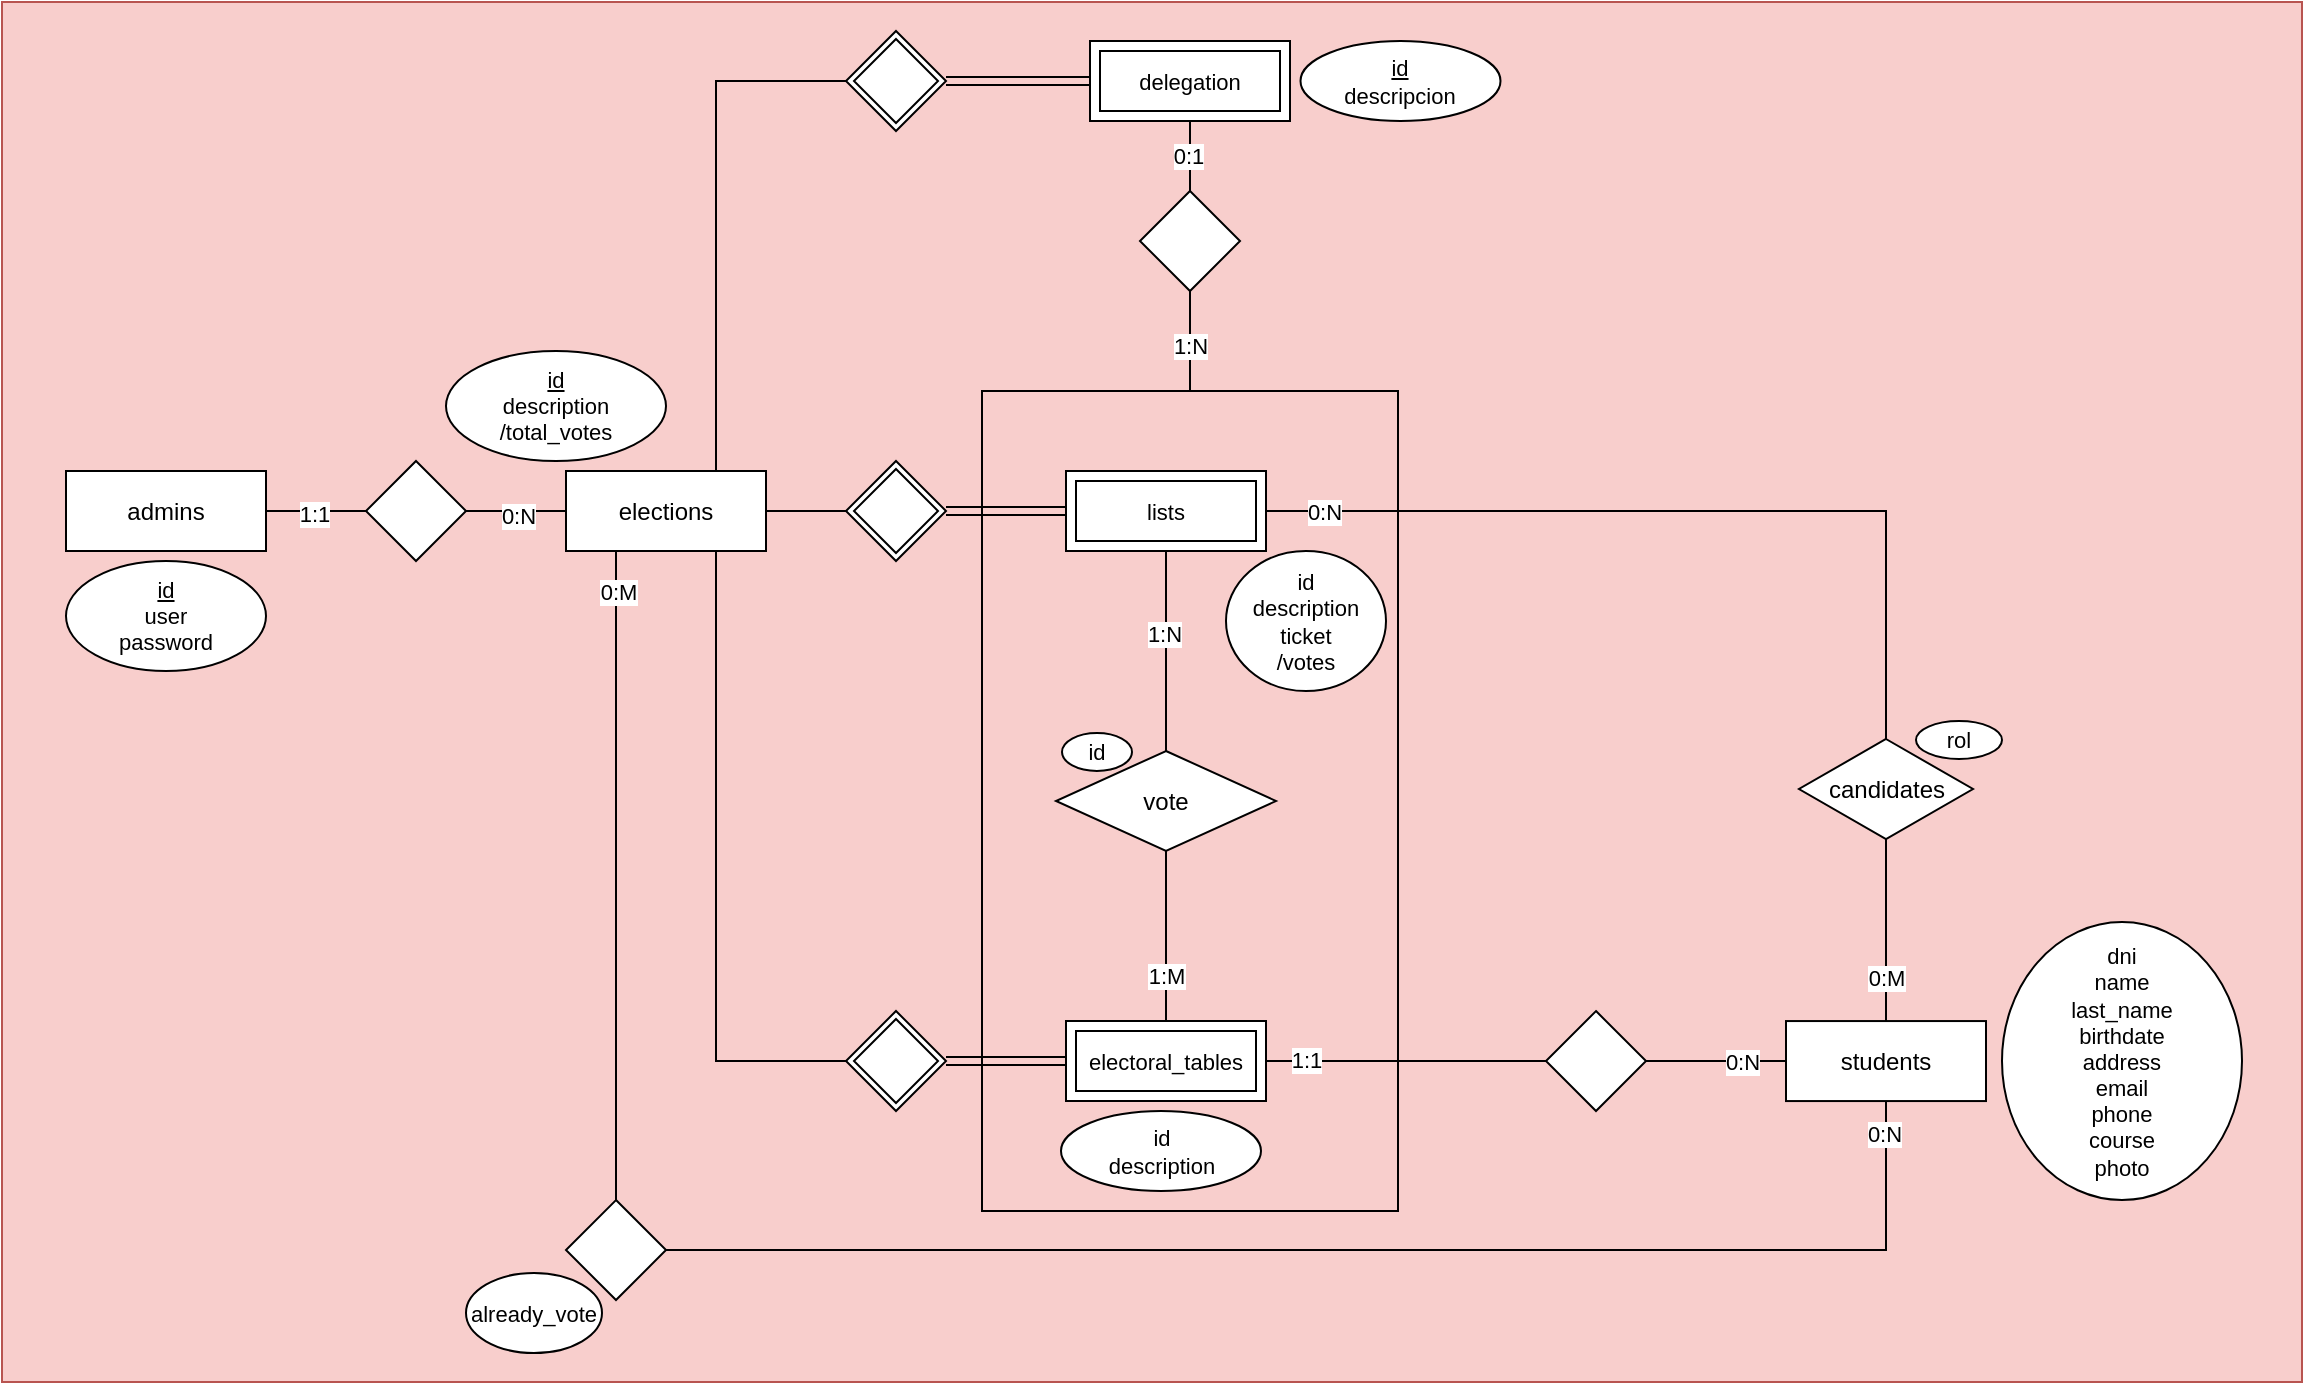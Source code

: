 <mxfile version="21.7.0" type="device">
  <diagram name="Page-1" id="7A1iHCqv51JrM2e4dZmv">
    <mxGraphModel dx="1509" dy="789" grid="1" gridSize="10" guides="1" tooltips="1" connect="1" arrows="1" fold="1" page="1" pageScale="1" pageWidth="1169" pageHeight="1654" math="0" shadow="0">
      <root>
        <mxCell id="0" />
        <mxCell id="1" parent="0" />
        <mxCell id="K8ZM4b4m8Fk_M9in6OdO-9" value="" style="rounded=0;whiteSpace=wrap;html=1;fillColor=#f8cecc;strokeColor=#b85450;" vertex="1" parent="1">
          <mxGeometry x="9" y="10" width="1150" height="690" as="geometry" />
        </mxCell>
        <mxCell id="J_Oq4NjQ-6y3jhpwggzi-102" value="" style="rounded=0;whiteSpace=wrap;html=1;fontFamily=Helvetica;fontSize=11;fillColor=none;" parent="1" vertex="1">
          <mxGeometry x="499" y="204.5" width="208" height="410" as="geometry" />
        </mxCell>
        <mxCell id="J_Oq4NjQ-6y3jhpwggzi-1" value="admins" style="whiteSpace=wrap;html=1;align=center;" parent="1" vertex="1">
          <mxGeometry x="41" y="244.5" width="100" height="40" as="geometry" />
        </mxCell>
        <mxCell id="J_Oq4NjQ-6y3jhpwggzi-8" style="edgeStyle=orthogonalEdgeStyle;rounded=0;orthogonalLoop=1;jettySize=auto;html=1;exitX=0;exitY=0.5;exitDx=0;exitDy=0;entryX=1;entryY=0.5;entryDx=0;entryDy=0;endArrow=none;endFill=0;" parent="1" source="J_Oq4NjQ-6y3jhpwggzi-2" target="J_Oq4NjQ-6y3jhpwggzi-1" edge="1">
          <mxGeometry relative="1" as="geometry" />
        </mxCell>
        <mxCell id="J_Oq4NjQ-6y3jhpwggzi-36" value="1:1" style="edgeLabel;html=1;align=center;verticalAlign=middle;resizable=0;points=[];fontSize=11;fontFamily=Helvetica;fontColor=default;" parent="J_Oq4NjQ-6y3jhpwggzi-8" vertex="1" connectable="0">
          <mxGeometry x="0.04" y="1" relative="1" as="geometry">
            <mxPoint as="offset" />
          </mxGeometry>
        </mxCell>
        <mxCell id="J_Oq4NjQ-6y3jhpwggzi-9" style="edgeStyle=orthogonalEdgeStyle;shape=connector;rounded=0;orthogonalLoop=1;jettySize=auto;html=1;exitX=1;exitY=0.5;exitDx=0;exitDy=0;entryX=0;entryY=0.5;entryDx=0;entryDy=0;labelBackgroundColor=default;strokeColor=default;fontFamily=Helvetica;fontSize=11;fontColor=default;endArrow=none;endFill=0;" parent="1" source="J_Oq4NjQ-6y3jhpwggzi-2" target="J_Oq4NjQ-6y3jhpwggzi-3" edge="1">
          <mxGeometry relative="1" as="geometry" />
        </mxCell>
        <mxCell id="J_Oq4NjQ-6y3jhpwggzi-37" value="0:N" style="edgeLabel;html=1;align=center;verticalAlign=middle;resizable=0;points=[];fontSize=11;fontFamily=Helvetica;fontColor=default;" parent="J_Oq4NjQ-6y3jhpwggzi-9" vertex="1" connectable="0">
          <mxGeometry x="0.033" y="-2" relative="1" as="geometry">
            <mxPoint as="offset" />
          </mxGeometry>
        </mxCell>
        <mxCell id="J_Oq4NjQ-6y3jhpwggzi-2" value="" style="shape=rhombus;perimeter=rhombusPerimeter;whiteSpace=wrap;html=1;align=center;" parent="1" vertex="1">
          <mxGeometry x="191" y="239.5" width="50" height="50" as="geometry" />
        </mxCell>
        <mxCell id="J_Oq4NjQ-6y3jhpwggzi-20" style="edgeStyle=orthogonalEdgeStyle;shape=connector;rounded=0;orthogonalLoop=1;jettySize=auto;html=1;exitX=1;exitY=0.5;exitDx=0;exitDy=0;entryX=0;entryY=0.5;entryDx=0;entryDy=0;labelBackgroundColor=default;strokeColor=default;fontFamily=Helvetica;fontSize=11;fontColor=default;endArrow=none;endFill=0;" parent="1" source="J_Oq4NjQ-6y3jhpwggzi-3" target="J_Oq4NjQ-6y3jhpwggzi-19" edge="1">
          <mxGeometry relative="1" as="geometry" />
        </mxCell>
        <mxCell id="J_Oq4NjQ-6y3jhpwggzi-82" style="edgeStyle=orthogonalEdgeStyle;shape=connector;rounded=0;orthogonalLoop=1;jettySize=auto;html=1;exitX=0.75;exitY=0;exitDx=0;exitDy=0;entryX=0;entryY=0.5;entryDx=0;entryDy=0;labelBackgroundColor=default;strokeColor=default;fontFamily=Helvetica;fontSize=11;fontColor=default;endArrow=none;endFill=0;" parent="1" source="J_Oq4NjQ-6y3jhpwggzi-3" target="J_Oq4NjQ-6y3jhpwggzi-81" edge="1">
          <mxGeometry relative="1" as="geometry" />
        </mxCell>
        <mxCell id="J_Oq4NjQ-6y3jhpwggzi-113" style="edgeStyle=orthogonalEdgeStyle;shape=connector;rounded=0;orthogonalLoop=1;jettySize=auto;html=1;exitX=0.75;exitY=1;exitDx=0;exitDy=0;entryX=0;entryY=0.5;entryDx=0;entryDy=0;labelBackgroundColor=default;strokeColor=default;fontFamily=Helvetica;fontSize=11;fontColor=default;endArrow=none;endFill=0;" parent="1" source="J_Oq4NjQ-6y3jhpwggzi-3" target="J_Oq4NjQ-6y3jhpwggzi-31" edge="1">
          <mxGeometry relative="1" as="geometry" />
        </mxCell>
        <mxCell id="K8ZM4b4m8Fk_M9in6OdO-3" style="edgeStyle=orthogonalEdgeStyle;rounded=0;orthogonalLoop=1;jettySize=auto;html=1;exitX=0.25;exitY=1;exitDx=0;exitDy=0;entryX=0.5;entryY=0;entryDx=0;entryDy=0;endArrow=none;endFill=0;" edge="1" parent="1" source="J_Oq4NjQ-6y3jhpwggzi-3" target="K8ZM4b4m8Fk_M9in6OdO-2">
          <mxGeometry relative="1" as="geometry" />
        </mxCell>
        <mxCell id="K8ZM4b4m8Fk_M9in6OdO-6" value="0:M" style="edgeLabel;html=1;align=center;verticalAlign=middle;resizable=0;points=[];" vertex="1" connectable="0" parent="K8ZM4b4m8Fk_M9in6OdO-3">
          <mxGeometry x="-0.877" y="1" relative="1" as="geometry">
            <mxPoint as="offset" />
          </mxGeometry>
        </mxCell>
        <mxCell id="J_Oq4NjQ-6y3jhpwggzi-3" value="elections" style="whiteSpace=wrap;html=1;align=center;" parent="1" vertex="1">
          <mxGeometry x="291" y="244.5" width="100" height="40" as="geometry" />
        </mxCell>
        <mxCell id="J_Oq4NjQ-6y3jhpwggzi-26" style="edgeStyle=orthogonalEdgeStyle;shape=connector;rounded=0;orthogonalLoop=1;jettySize=auto;html=1;exitX=1;exitY=0.5;exitDx=0;exitDy=0;entryX=0;entryY=0.5;entryDx=0;entryDy=0;labelBackgroundColor=default;strokeColor=default;fontFamily=Helvetica;fontSize=11;fontColor=default;endArrow=none;endFill=0;" parent="1" source="J_Oq4NjQ-6y3jhpwggzi-30" target="J_Oq4NjQ-6y3jhpwggzi-25" edge="1">
          <mxGeometry relative="1" as="geometry">
            <mxPoint x="516" y="515.53" as="sourcePoint" />
          </mxGeometry>
        </mxCell>
        <mxCell id="J_Oq4NjQ-6y3jhpwggzi-38" value="1:1" style="edgeLabel;html=1;align=center;verticalAlign=middle;resizable=0;points=[];fontSize=11;fontFamily=Helvetica;fontColor=default;" parent="J_Oq4NjQ-6y3jhpwggzi-26" vertex="1" connectable="0">
          <mxGeometry x="-0.19" y="1" relative="1" as="geometry">
            <mxPoint x="-37" as="offset" />
          </mxGeometry>
        </mxCell>
        <mxCell id="J_Oq4NjQ-6y3jhpwggzi-22" style="edgeStyle=orthogonalEdgeStyle;shape=link;rounded=0;orthogonalLoop=1;jettySize=auto;html=1;exitX=1;exitY=0.5;exitDx=0;exitDy=0;entryX=0;entryY=0.5;entryDx=0;entryDy=0;labelBackgroundColor=default;strokeColor=default;fontFamily=Helvetica;fontSize=11;fontColor=default;endArrow=none;endFill=0;" parent="1" source="J_Oq4NjQ-6y3jhpwggzi-19" target="J_Oq4NjQ-6y3jhpwggzi-21" edge="1">
          <mxGeometry relative="1" as="geometry" />
        </mxCell>
        <mxCell id="J_Oq4NjQ-6y3jhpwggzi-19" value="" style="shape=rhombus;double=1;perimeter=rhombusPerimeter;whiteSpace=wrap;html=1;align=center;fontFamily=Helvetica;fontSize=11;fontColor=default;" parent="1" vertex="1">
          <mxGeometry x="431" y="239.5" width="50" height="50" as="geometry" />
        </mxCell>
        <mxCell id="J_Oq4NjQ-6y3jhpwggzi-21" value="lists" style="shape=ext;margin=3;double=1;whiteSpace=wrap;html=1;align=center;fontFamily=Helvetica;fontSize=11;fontColor=default;" parent="1" vertex="1">
          <mxGeometry x="541" y="244.5" width="100" height="40" as="geometry" />
        </mxCell>
        <mxCell id="J_Oq4NjQ-6y3jhpwggzi-24" value="students" style="whiteSpace=wrap;html=1;align=center;" parent="1" vertex="1">
          <mxGeometry x="901" y="519.53" width="100" height="40" as="geometry" />
        </mxCell>
        <mxCell id="J_Oq4NjQ-6y3jhpwggzi-27" style="edgeStyle=orthogonalEdgeStyle;shape=connector;rounded=0;orthogonalLoop=1;jettySize=auto;html=1;exitX=1;exitY=0.5;exitDx=0;exitDy=0;entryX=0;entryY=0.5;entryDx=0;entryDy=0;labelBackgroundColor=default;strokeColor=default;fontFamily=Helvetica;fontSize=11;fontColor=default;endArrow=none;endFill=0;" parent="1" source="J_Oq4NjQ-6y3jhpwggzi-25" target="J_Oq4NjQ-6y3jhpwggzi-24" edge="1">
          <mxGeometry relative="1" as="geometry" />
        </mxCell>
        <mxCell id="J_Oq4NjQ-6y3jhpwggzi-39" value="0:N" style="edgeLabel;html=1;align=center;verticalAlign=middle;resizable=0;points=[];fontSize=11;fontFamily=Helvetica;fontColor=default;" parent="J_Oq4NjQ-6y3jhpwggzi-27" vertex="1" connectable="0">
          <mxGeometry x="0.121" relative="1" as="geometry">
            <mxPoint x="9" as="offset" />
          </mxGeometry>
        </mxCell>
        <mxCell id="J_Oq4NjQ-6y3jhpwggzi-25" value="" style="shape=rhombus;perimeter=rhombusPerimeter;whiteSpace=wrap;html=1;align=center;" parent="1" vertex="1">
          <mxGeometry x="781" y="514.53" width="50" height="50" as="geometry" />
        </mxCell>
        <mxCell id="J_Oq4NjQ-6y3jhpwggzi-30" value="electoral_tables" style="shape=ext;margin=3;double=1;whiteSpace=wrap;html=1;align=center;fontFamily=Helvetica;fontSize=11;fontColor=default;" parent="1" vertex="1">
          <mxGeometry x="541" y="519.5" width="100" height="40" as="geometry" />
        </mxCell>
        <mxCell id="J_Oq4NjQ-6y3jhpwggzi-33" style="edgeStyle=orthogonalEdgeStyle;shape=link;rounded=0;orthogonalLoop=1;jettySize=auto;html=1;exitX=1;exitY=0.5;exitDx=0;exitDy=0;entryX=0;entryY=0.5;entryDx=0;entryDy=0;labelBackgroundColor=default;strokeColor=default;fontFamily=Helvetica;fontSize=11;fontColor=default;endArrow=none;endFill=0;" parent="1" source="J_Oq4NjQ-6y3jhpwggzi-31" target="J_Oq4NjQ-6y3jhpwggzi-30" edge="1">
          <mxGeometry relative="1" as="geometry" />
        </mxCell>
        <mxCell id="J_Oq4NjQ-6y3jhpwggzi-31" value="" style="shape=rhombus;double=1;perimeter=rhombusPerimeter;whiteSpace=wrap;html=1;align=center;fontFamily=Helvetica;fontSize=11;fontColor=default;" parent="1" vertex="1">
          <mxGeometry x="431" y="514.5" width="50" height="50" as="geometry" />
        </mxCell>
        <mxCell id="J_Oq4NjQ-6y3jhpwggzi-44" style="edgeStyle=orthogonalEdgeStyle;shape=connector;rounded=0;orthogonalLoop=1;jettySize=auto;html=1;exitX=0.5;exitY=0;exitDx=0;exitDy=0;entryX=1;entryY=0.5;entryDx=0;entryDy=0;labelBackgroundColor=default;strokeColor=default;fontFamily=Helvetica;fontSize=11;fontColor=default;endArrow=none;endFill=0;" parent="1" source="J_Oq4NjQ-6y3jhpwggzi-41" target="J_Oq4NjQ-6y3jhpwggzi-21" edge="1">
          <mxGeometry relative="1" as="geometry" />
        </mxCell>
        <mxCell id="J_Oq4NjQ-6y3jhpwggzi-45" value="0:N" style="edgeLabel;html=1;align=center;verticalAlign=middle;resizable=0;points=[];fontSize=11;fontFamily=Helvetica;fontColor=default;" parent="J_Oq4NjQ-6y3jhpwggzi-44" vertex="1" connectable="0">
          <mxGeometry x="0.257" y="1" relative="1" as="geometry">
            <mxPoint x="-129" y="-1" as="offset" />
          </mxGeometry>
        </mxCell>
        <mxCell id="J_Oq4NjQ-6y3jhpwggzi-100" style="edgeStyle=orthogonalEdgeStyle;shape=connector;rounded=0;orthogonalLoop=1;jettySize=auto;html=1;exitX=0.5;exitY=1;exitDx=0;exitDy=0;entryX=0.5;entryY=0;entryDx=0;entryDy=0;labelBackgroundColor=default;strokeColor=default;fontFamily=Helvetica;fontSize=11;fontColor=default;endArrow=none;endFill=0;" parent="1" source="J_Oq4NjQ-6y3jhpwggzi-41" target="J_Oq4NjQ-6y3jhpwggzi-24" edge="1">
          <mxGeometry relative="1" as="geometry" />
        </mxCell>
        <mxCell id="J_Oq4NjQ-6y3jhpwggzi-101" value="0:M" style="edgeLabel;html=1;align=center;verticalAlign=middle;resizable=0;points=[];fontSize=11;fontFamily=Helvetica;fontColor=default;" parent="J_Oq4NjQ-6y3jhpwggzi-100" vertex="1" connectable="0">
          <mxGeometry x="-0.283" relative="1" as="geometry">
            <mxPoint y="37" as="offset" />
          </mxGeometry>
        </mxCell>
        <mxCell id="J_Oq4NjQ-6y3jhpwggzi-41" value="candidates" style="shape=rhombus;perimeter=rhombusPerimeter;whiteSpace=wrap;html=1;align=center;" parent="1" vertex="1">
          <mxGeometry x="907.5" y="378.5" width="87" height="50" as="geometry" />
        </mxCell>
        <mxCell id="J_Oq4NjQ-6y3jhpwggzi-72" style="edgeStyle=orthogonalEdgeStyle;shape=connector;rounded=0;orthogonalLoop=1;jettySize=auto;html=1;exitX=0.5;exitY=1;exitDx=0;exitDy=0;entryX=0.5;entryY=0;entryDx=0;entryDy=0;labelBackgroundColor=default;strokeColor=default;fontFamily=Helvetica;fontSize=11;fontColor=default;endArrow=none;endFill=0;" parent="1" source="J_Oq4NjQ-6y3jhpwggzi-71" target="J_Oq4NjQ-6y3jhpwggzi-30" edge="1">
          <mxGeometry relative="1" as="geometry" />
        </mxCell>
        <mxCell id="J_Oq4NjQ-6y3jhpwggzi-75" value="1:M" style="edgeLabel;html=1;align=center;verticalAlign=middle;resizable=0;points=[];fontSize=11;fontFamily=Helvetica;fontColor=default;" parent="J_Oq4NjQ-6y3jhpwggzi-72" vertex="1" connectable="0">
          <mxGeometry x="0.472" relative="1" as="geometry">
            <mxPoint as="offset" />
          </mxGeometry>
        </mxCell>
        <mxCell id="J_Oq4NjQ-6y3jhpwggzi-73" style="edgeStyle=orthogonalEdgeStyle;shape=connector;rounded=0;orthogonalLoop=1;jettySize=auto;html=1;exitX=0.5;exitY=0;exitDx=0;exitDy=0;entryX=0.5;entryY=1;entryDx=0;entryDy=0;labelBackgroundColor=default;strokeColor=default;fontFamily=Helvetica;fontSize=11;fontColor=default;endArrow=none;endFill=0;" parent="1" source="J_Oq4NjQ-6y3jhpwggzi-71" target="J_Oq4NjQ-6y3jhpwggzi-21" edge="1">
          <mxGeometry relative="1" as="geometry" />
        </mxCell>
        <mxCell id="J_Oq4NjQ-6y3jhpwggzi-74" value="1:N" style="edgeLabel;html=1;align=center;verticalAlign=middle;resizable=0;points=[];fontSize=11;fontFamily=Helvetica;fontColor=default;" parent="J_Oq4NjQ-6y3jhpwggzi-73" vertex="1" connectable="0">
          <mxGeometry x="0.165" y="1" relative="1" as="geometry">
            <mxPoint as="offset" />
          </mxGeometry>
        </mxCell>
        <mxCell id="J_Oq4NjQ-6y3jhpwggzi-71" value="vote" style="shape=rhombus;perimeter=rhombusPerimeter;whiteSpace=wrap;html=1;align=center;" parent="1" vertex="1">
          <mxGeometry x="536" y="384.5" width="110" height="50" as="geometry" />
        </mxCell>
        <mxCell id="J_Oq4NjQ-6y3jhpwggzi-76" value="&lt;u&gt;id&lt;/u&gt;&lt;br&gt;user&lt;br&gt;password" style="ellipse;whiteSpace=wrap;html=1;align=center;fontFamily=Helvetica;fontSize=11;fontColor=default;" parent="1" vertex="1">
          <mxGeometry x="41" y="289.5" width="100" height="55" as="geometry" />
        </mxCell>
        <mxCell id="J_Oq4NjQ-6y3jhpwggzi-77" value="&lt;u&gt;id&lt;/u&gt;&lt;br&gt;description&lt;br&gt;/total_votes" style="ellipse;whiteSpace=wrap;html=1;align=center;fontFamily=Helvetica;fontSize=11;fontColor=default;" parent="1" vertex="1">
          <mxGeometry x="231" y="184.5" width="110" height="55" as="geometry" />
        </mxCell>
        <mxCell id="J_Oq4NjQ-6y3jhpwggzi-78" value="id&lt;br&gt;description&lt;br&gt;ticket&lt;br&gt;/votes" style="ellipse;whiteSpace=wrap;html=1;align=center;fontFamily=Helvetica;fontSize=11;fontColor=default;" parent="1" vertex="1">
          <mxGeometry x="621" y="284.5" width="80" height="70" as="geometry" />
        </mxCell>
        <mxCell id="J_Oq4NjQ-6y3jhpwggzi-79" value="&lt;u&gt;id&lt;/u&gt;&lt;br&gt;descripcion" style="ellipse;whiteSpace=wrap;html=1;align=center;fontFamily=Helvetica;fontSize=11;fontColor=default;" parent="1" vertex="1">
          <mxGeometry x="658.25" y="29.5" width="100" height="40" as="geometry" />
        </mxCell>
        <mxCell id="J_Oq4NjQ-6y3jhpwggzi-80" value="delegation" style="shape=ext;margin=3;double=1;whiteSpace=wrap;html=1;align=center;fontFamily=Helvetica;fontSize=11;fontColor=default;" parent="1" vertex="1">
          <mxGeometry x="553" y="29.5" width="100" height="40" as="geometry" />
        </mxCell>
        <mxCell id="J_Oq4NjQ-6y3jhpwggzi-83" style="edgeStyle=orthogonalEdgeStyle;shape=link;rounded=0;orthogonalLoop=1;jettySize=auto;html=1;exitX=1;exitY=0.5;exitDx=0;exitDy=0;entryX=0;entryY=0.5;entryDx=0;entryDy=0;labelBackgroundColor=default;strokeColor=default;fontFamily=Helvetica;fontSize=11;fontColor=default;endArrow=none;endFill=0;" parent="1" source="J_Oq4NjQ-6y3jhpwggzi-81" target="J_Oq4NjQ-6y3jhpwggzi-80" edge="1">
          <mxGeometry relative="1" as="geometry" />
        </mxCell>
        <mxCell id="J_Oq4NjQ-6y3jhpwggzi-81" value="" style="shape=rhombus;double=1;perimeter=rhombusPerimeter;whiteSpace=wrap;html=1;align=center;fontFamily=Helvetica;fontSize=11;fontColor=default;" parent="1" vertex="1">
          <mxGeometry x="431" y="24.5" width="50" height="50" as="geometry" />
        </mxCell>
        <mxCell id="J_Oq4NjQ-6y3jhpwggzi-86" style="edgeStyle=orthogonalEdgeStyle;shape=connector;rounded=0;orthogonalLoop=1;jettySize=auto;html=1;exitX=0.5;exitY=0;exitDx=0;exitDy=0;entryX=0.5;entryY=1;entryDx=0;entryDy=0;labelBackgroundColor=default;strokeColor=default;fontFamily=Helvetica;fontSize=11;fontColor=default;endArrow=none;endFill=0;" parent="1" source="J_Oq4NjQ-6y3jhpwggzi-85" target="J_Oq4NjQ-6y3jhpwggzi-80" edge="1">
          <mxGeometry relative="1" as="geometry" />
        </mxCell>
        <mxCell id="J_Oq4NjQ-6y3jhpwggzi-103" style="edgeStyle=orthogonalEdgeStyle;shape=connector;rounded=0;orthogonalLoop=1;jettySize=auto;html=1;exitX=0.5;exitY=1;exitDx=0;exitDy=0;entryX=0.5;entryY=0;entryDx=0;entryDy=0;labelBackgroundColor=default;strokeColor=default;fontFamily=Helvetica;fontSize=11;fontColor=default;endArrow=none;endFill=0;" parent="1" source="J_Oq4NjQ-6y3jhpwggzi-85" target="J_Oq4NjQ-6y3jhpwggzi-102" edge="1">
          <mxGeometry relative="1" as="geometry" />
        </mxCell>
        <mxCell id="J_Oq4NjQ-6y3jhpwggzi-104" value="1:N" style="edgeLabel;html=1;align=center;verticalAlign=middle;resizable=0;points=[];fontSize=11;fontFamily=Helvetica;fontColor=default;" parent="J_Oq4NjQ-6y3jhpwggzi-103" vertex="1" connectable="0">
          <mxGeometry x="0.077" relative="1" as="geometry">
            <mxPoint as="offset" />
          </mxGeometry>
        </mxCell>
        <mxCell id="J_Oq4NjQ-6y3jhpwggzi-116" value="" style="edgeStyle=orthogonalEdgeStyle;shape=connector;rounded=0;orthogonalLoop=1;jettySize=auto;html=1;labelBackgroundColor=default;strokeColor=default;fontFamily=Helvetica;fontSize=11;fontColor=default;endArrow=none;endFill=0;" parent="1" source="J_Oq4NjQ-6y3jhpwggzi-85" target="J_Oq4NjQ-6y3jhpwggzi-80" edge="1">
          <mxGeometry relative="1" as="geometry" />
        </mxCell>
        <mxCell id="J_Oq4NjQ-6y3jhpwggzi-117" value="0:1" style="edgeLabel;html=1;align=center;verticalAlign=middle;resizable=0;points=[];fontSize=11;fontFamily=Helvetica;fontColor=default;" parent="J_Oq4NjQ-6y3jhpwggzi-116" vertex="1" connectable="0">
          <mxGeometry x="-0.022" y="-1" relative="1" as="geometry">
            <mxPoint as="offset" />
          </mxGeometry>
        </mxCell>
        <mxCell id="J_Oq4NjQ-6y3jhpwggzi-85" value="" style="shape=rhombus;perimeter=rhombusPerimeter;whiteSpace=wrap;html=1;align=center;" parent="1" vertex="1">
          <mxGeometry x="578" y="104.5" width="50" height="50" as="geometry" />
        </mxCell>
        <mxCell id="J_Oq4NjQ-6y3jhpwggzi-90" value="dni&lt;br&gt;name&lt;br&gt;last_name&lt;br&gt;birthdate&lt;br&gt;address&lt;br&gt;email&lt;br&gt;phone&lt;br&gt;course&lt;br&gt;photo" style="ellipse;whiteSpace=wrap;html=1;align=center;fontFamily=Helvetica;fontSize=11;fontColor=default;" parent="1" vertex="1">
          <mxGeometry x="1009" y="470.05" width="120" height="138.97" as="geometry" />
        </mxCell>
        <mxCell id="J_Oq4NjQ-6y3jhpwggzi-91" value="id&lt;br&gt;description" style="ellipse;whiteSpace=wrap;html=1;align=center;fontFamily=Helvetica;fontSize=11;fontColor=default;" parent="1" vertex="1">
          <mxGeometry x="538.5" y="564.5" width="100" height="40" as="geometry" />
        </mxCell>
        <mxCell id="J_Oq4NjQ-6y3jhpwggzi-99" value="rol" style="ellipse;whiteSpace=wrap;html=1;align=center;fontFamily=Helvetica;fontSize=11;fontColor=default;" parent="1" vertex="1">
          <mxGeometry x="966" y="369.5" width="43" height="19" as="geometry" />
        </mxCell>
        <mxCell id="J_Oq4NjQ-6y3jhpwggzi-118" value="id" style="ellipse;whiteSpace=wrap;html=1;align=center;fontFamily=Helvetica;fontSize=11;fontColor=default;" parent="1" vertex="1">
          <mxGeometry x="539" y="375.5" width="35" height="19" as="geometry" />
        </mxCell>
        <mxCell id="K8ZM4b4m8Fk_M9in6OdO-4" style="edgeStyle=orthogonalEdgeStyle;rounded=0;orthogonalLoop=1;jettySize=auto;html=1;exitX=1;exitY=0.5;exitDx=0;exitDy=0;endArrow=none;endFill=0;" edge="1" parent="1" source="K8ZM4b4m8Fk_M9in6OdO-2" target="J_Oq4NjQ-6y3jhpwggzi-24">
          <mxGeometry relative="1" as="geometry" />
        </mxCell>
        <mxCell id="K8ZM4b4m8Fk_M9in6OdO-5" value="0:N" style="edgeLabel;html=1;align=center;verticalAlign=middle;resizable=0;points=[];" vertex="1" connectable="0" parent="K8ZM4b4m8Fk_M9in6OdO-4">
          <mxGeometry x="0.95" y="1" relative="1" as="geometry">
            <mxPoint y="-1" as="offset" />
          </mxGeometry>
        </mxCell>
        <mxCell id="K8ZM4b4m8Fk_M9in6OdO-2" value="" style="shape=rhombus;perimeter=rhombusPerimeter;whiteSpace=wrap;html=1;align=center;" vertex="1" parent="1">
          <mxGeometry x="291" y="609.02" width="50" height="50" as="geometry" />
        </mxCell>
        <mxCell id="K8ZM4b4m8Fk_M9in6OdO-8" value="already_vote" style="ellipse;whiteSpace=wrap;html=1;align=center;fontFamily=Helvetica;fontSize=11;fontColor=default;" vertex="1" parent="1">
          <mxGeometry x="241" y="645.5" width="68" height="40" as="geometry" />
        </mxCell>
      </root>
    </mxGraphModel>
  </diagram>
</mxfile>
